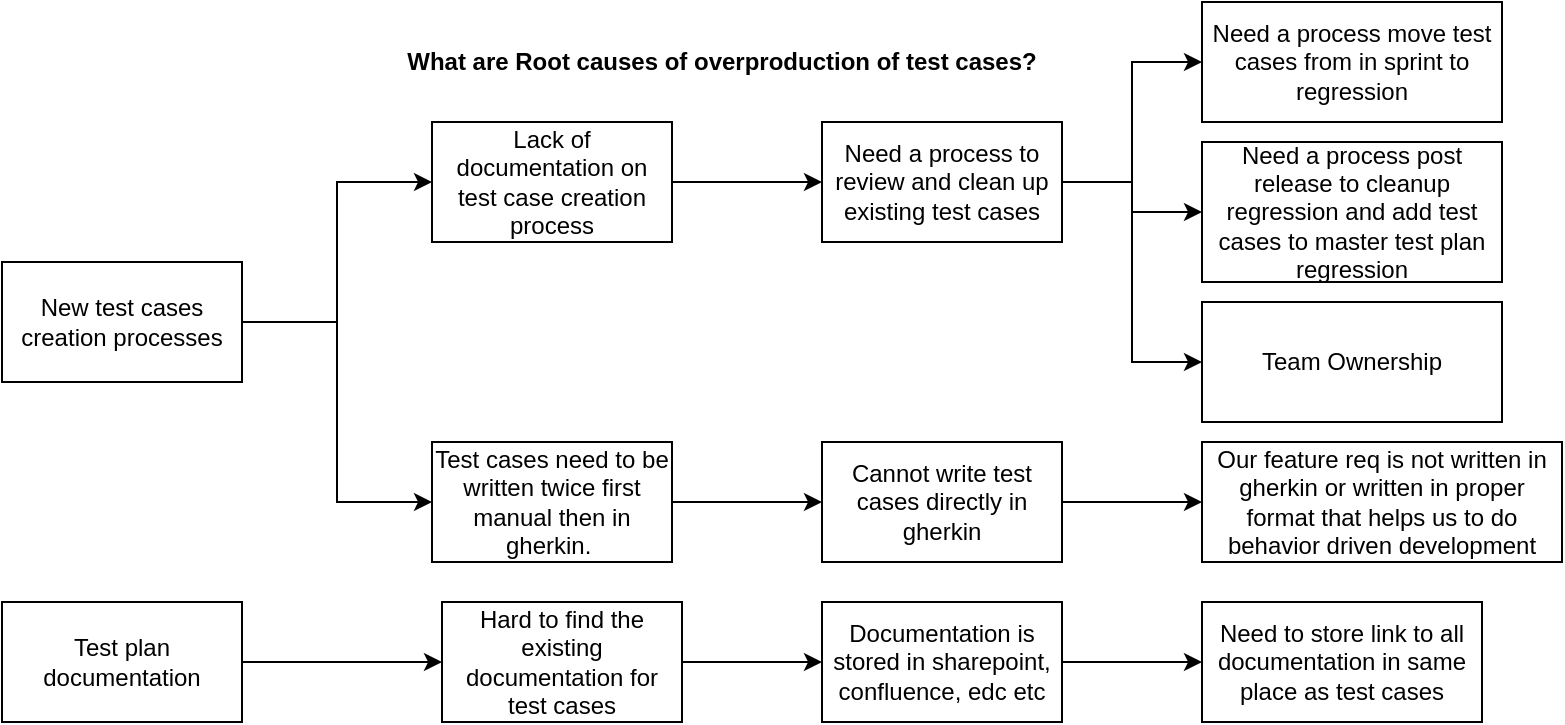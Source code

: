 <mxfile version="10.3.8" type="github"><diagram id="q9mP2dwKNPdgE-_ZH7fF" name="Page-1"><mxGraphModel dx="1010" dy="502" grid="1" gridSize="10" guides="1" tooltips="1" connect="1" arrows="1" fold="1" page="1" pageScale="1" pageWidth="850" pageHeight="1100" math="0" shadow="0"><root><mxCell id="0"/><mxCell id="1" parent="0"/><mxCell id="BRmfKzbNZKgoW0C_Xlo_-1" value="What are Root causes of overproduction of test cases?" style="text;html=1;strokeColor=none;fillColor=none;align=center;verticalAlign=middle;whiteSpace=wrap;rounded=0;fontStyle=1" vertex="1" parent="1"><mxGeometry x="200" y="20" width="500" height="40" as="geometry"/></mxCell><mxCell id="BRmfKzbNZKgoW0C_Xlo_-16" style="edgeStyle=orthogonalEdgeStyle;rounded=0;orthogonalLoop=1;jettySize=auto;html=1;entryX=0;entryY=0.5;entryDx=0;entryDy=0;" edge="1" parent="1" source="BRmfKzbNZKgoW0C_Xlo_-2" target="BRmfKzbNZKgoW0C_Xlo_-3"><mxGeometry relative="1" as="geometry"><mxPoint x="240" y="90" as="targetPoint"/></mxGeometry></mxCell><mxCell id="BRmfKzbNZKgoW0C_Xlo_-17" style="edgeStyle=orthogonalEdgeStyle;rounded=0;orthogonalLoop=1;jettySize=auto;html=1;entryX=0;entryY=0.5;entryDx=0;entryDy=0;" edge="1" parent="1" source="BRmfKzbNZKgoW0C_Xlo_-2" target="BRmfKzbNZKgoW0C_Xlo_-6"><mxGeometry relative="1" as="geometry"/></mxCell><mxCell id="BRmfKzbNZKgoW0C_Xlo_-2" value="New test cases creation processes" style="rounded=0;whiteSpace=wrap;html=1;" vertex="1" parent="1"><mxGeometry x="90" y="140" width="120" height="60" as="geometry"/></mxCell><mxCell id="BRmfKzbNZKgoW0C_Xlo_-18" value="" style="edgeStyle=orthogonalEdgeStyle;rounded=0;orthogonalLoop=1;jettySize=auto;html=1;" edge="1" parent="1" source="BRmfKzbNZKgoW0C_Xlo_-3" target="BRmfKzbNZKgoW0C_Xlo_-5"><mxGeometry relative="1" as="geometry"/></mxCell><mxCell id="BRmfKzbNZKgoW0C_Xlo_-3" value="Lack of documentation on test case creation process" style="rounded=0;whiteSpace=wrap;html=1;" vertex="1" parent="1"><mxGeometry x="305" y="70" width="120" height="60" as="geometry"/></mxCell><mxCell id="BRmfKzbNZKgoW0C_Xlo_-21" style="edgeStyle=orthogonalEdgeStyle;rounded=0;orthogonalLoop=1;jettySize=auto;html=1;entryX=0;entryY=0.5;entryDx=0;entryDy=0;" edge="1" parent="1" source="BRmfKzbNZKgoW0C_Xlo_-5" target="BRmfKzbNZKgoW0C_Xlo_-11"><mxGeometry relative="1" as="geometry"/></mxCell><mxCell id="BRmfKzbNZKgoW0C_Xlo_-22" style="edgeStyle=orthogonalEdgeStyle;rounded=0;orthogonalLoop=1;jettySize=auto;html=1;entryX=0;entryY=0.5;entryDx=0;entryDy=0;" edge="1" parent="1" source="BRmfKzbNZKgoW0C_Xlo_-5" target="BRmfKzbNZKgoW0C_Xlo_-10"><mxGeometry relative="1" as="geometry"/></mxCell><mxCell id="BRmfKzbNZKgoW0C_Xlo_-36" style="edgeStyle=orthogonalEdgeStyle;rounded=0;orthogonalLoop=1;jettySize=auto;html=1;entryX=0;entryY=0.5;entryDx=0;entryDy=0;" edge="1" parent="1" source="BRmfKzbNZKgoW0C_Xlo_-5" target="BRmfKzbNZKgoW0C_Xlo_-35"><mxGeometry relative="1" as="geometry"/></mxCell><mxCell id="BRmfKzbNZKgoW0C_Xlo_-5" value="Need a process to review and clean up existing test cases" style="rounded=0;whiteSpace=wrap;html=1;" vertex="1" parent="1"><mxGeometry x="500" y="70" width="120" height="60" as="geometry"/></mxCell><mxCell id="BRmfKzbNZKgoW0C_Xlo_-19" value="" style="edgeStyle=orthogonalEdgeStyle;rounded=0;orthogonalLoop=1;jettySize=auto;html=1;" edge="1" parent="1" source="BRmfKzbNZKgoW0C_Xlo_-6" target="BRmfKzbNZKgoW0C_Xlo_-8"><mxGeometry relative="1" as="geometry"/></mxCell><mxCell id="BRmfKzbNZKgoW0C_Xlo_-6" value="Test cases need to be written twice first manual then in gherkin.&amp;nbsp;" style="rounded=0;whiteSpace=wrap;html=1;" vertex="1" parent="1"><mxGeometry x="305" y="230" width="120" height="60" as="geometry"/></mxCell><mxCell id="BRmfKzbNZKgoW0C_Xlo_-7" value="Our feature req is not written in gherkin or written in proper format that helps us to do behavior driven development" style="rounded=0;whiteSpace=wrap;html=1;" vertex="1" parent="1"><mxGeometry x="690" y="230" width="180" height="60" as="geometry"/></mxCell><mxCell id="BRmfKzbNZKgoW0C_Xlo_-20" value="" style="edgeStyle=orthogonalEdgeStyle;rounded=0;orthogonalLoop=1;jettySize=auto;html=1;" edge="1" parent="1" source="BRmfKzbNZKgoW0C_Xlo_-8" target="BRmfKzbNZKgoW0C_Xlo_-7"><mxGeometry relative="1" as="geometry"/></mxCell><mxCell id="BRmfKzbNZKgoW0C_Xlo_-8" value="Cannot write test cases directly in gherkin" style="rounded=0;whiteSpace=wrap;html=1;" vertex="1" parent="1"><mxGeometry x="500" y="230" width="120" height="60" as="geometry"/></mxCell><mxCell id="BRmfKzbNZKgoW0C_Xlo_-10" value="Need a process move test cases from in sprint to regression" style="rounded=0;whiteSpace=wrap;html=1;" vertex="1" parent="1"><mxGeometry x="690" y="10" width="150" height="60" as="geometry"/></mxCell><mxCell id="BRmfKzbNZKgoW0C_Xlo_-11" value="Need a process post release to cleanup regression and add test cases to master test plan regression" style="rounded=0;whiteSpace=wrap;html=1;" vertex="1" parent="1"><mxGeometry x="690" y="80" width="150" height="70" as="geometry"/></mxCell><mxCell id="BRmfKzbNZKgoW0C_Xlo_-29" value="" style="edgeStyle=orthogonalEdgeStyle;rounded=0;orthogonalLoop=1;jettySize=auto;html=1;" edge="1" parent="1" source="BRmfKzbNZKgoW0C_Xlo_-12" target="BRmfKzbNZKgoW0C_Xlo_-28"><mxGeometry relative="1" as="geometry"/></mxCell><mxCell id="BRmfKzbNZKgoW0C_Xlo_-12" value="Test plan documentation" style="rounded=0;whiteSpace=wrap;html=1;" vertex="1" parent="1"><mxGeometry x="90" y="310" width="120" height="60" as="geometry"/></mxCell><mxCell id="BRmfKzbNZKgoW0C_Xlo_-28" value="Test plan documentation" style="rounded=0;whiteSpace=wrap;html=1;" vertex="1" parent="1"><mxGeometry x="310" y="310" width="100" height="60" as="geometry"/></mxCell><mxCell id="BRmfKzbNZKgoW0C_Xlo_-25" value="" style="edgeStyle=orthogonalEdgeStyle;rounded=0;orthogonalLoop=1;jettySize=auto;html=1;" edge="1" parent="1" source="BRmfKzbNZKgoW0C_Xlo_-13" target="BRmfKzbNZKgoW0C_Xlo_-14"><mxGeometry relative="1" as="geometry"/></mxCell><mxCell id="BRmfKzbNZKgoW0C_Xlo_-13" value="Hard to find the existing documentation for test cases" style="rounded=0;whiteSpace=wrap;html=1;" vertex="1" parent="1"><mxGeometry x="310" y="310" width="120" height="60" as="geometry"/></mxCell><mxCell id="BRmfKzbNZKgoW0C_Xlo_-24" value="" style="edgeStyle=orthogonalEdgeStyle;rounded=0;orthogonalLoop=1;jettySize=auto;html=1;" edge="1" parent="1" source="BRmfKzbNZKgoW0C_Xlo_-14" target="BRmfKzbNZKgoW0C_Xlo_-15"><mxGeometry relative="1" as="geometry"/></mxCell><mxCell id="BRmfKzbNZKgoW0C_Xlo_-14" value="Documentation is stored in sharepoint, confluence, edc etc" style="rounded=0;whiteSpace=wrap;html=1;" vertex="1" parent="1"><mxGeometry x="500" y="310" width="120" height="60" as="geometry"/></mxCell><mxCell id="BRmfKzbNZKgoW0C_Xlo_-15" value="Need to store link to all documentation in same place as test cases" style="rounded=0;whiteSpace=wrap;html=1;" vertex="1" parent="1"><mxGeometry x="690" y="310" width="140" height="60" as="geometry"/></mxCell><mxCell id="BRmfKzbNZKgoW0C_Xlo_-35" value="Team Ownership" style="rounded=0;whiteSpace=wrap;html=1;" vertex="1" parent="1"><mxGeometry x="690" y="160" width="150" height="60" as="geometry"/></mxCell></root></mxGraphModel></diagram></mxfile>